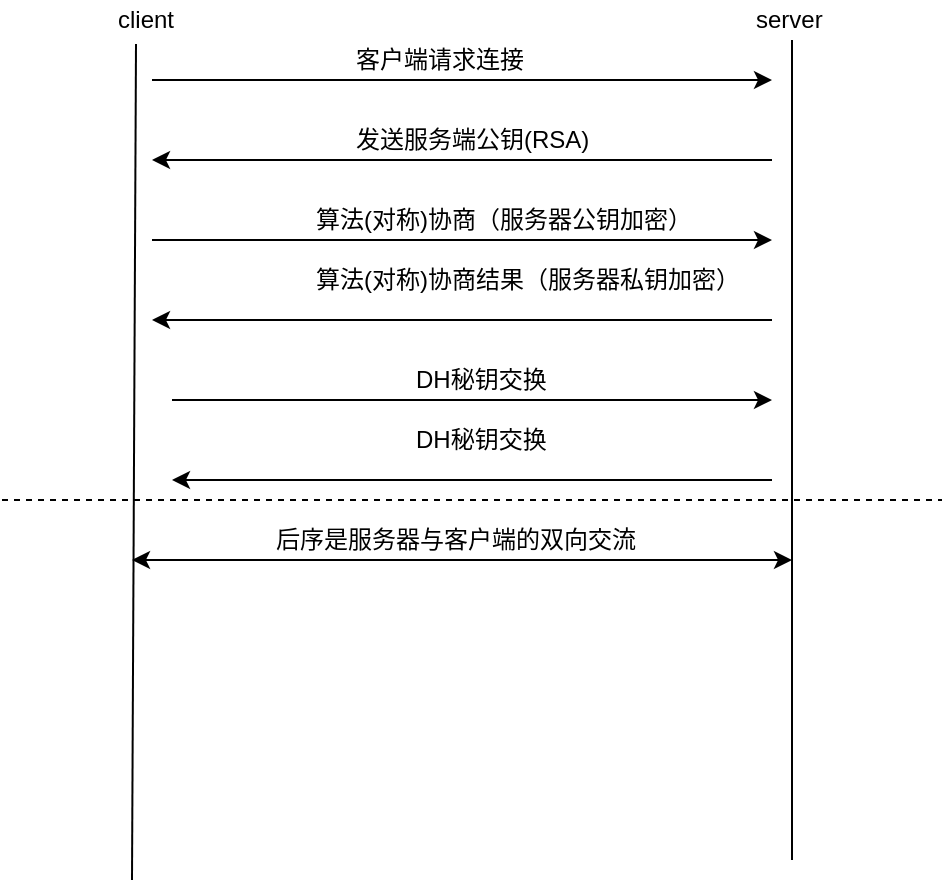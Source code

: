 <mxfile version="12.2.4" pages="1"><diagram id="xqZTfX2J8FaeXZMykg9I" name="Page-1"><mxGraphModel dx="748" dy="413" grid="1" gridSize="10" guides="1" tooltips="1" connect="1" arrows="1" fold="1" page="1" pageScale="1" pageWidth="827" pageHeight="1169" math="0" shadow="0"><root><mxCell id="0"/><mxCell id="1" parent="0"/><mxCell id="2" value="client" style="text;html=1;resizable=0;points=[];autosize=1;align=left;verticalAlign=top;spacingTop=-4;" parent="1" vertex="1"><mxGeometry x="151" y="80" width="40" height="20" as="geometry"/></mxCell><mxCell id="3" value="server" style="text;html=1;resizable=0;points=[];autosize=1;align=left;verticalAlign=top;spacingTop=-4;" parent="1" vertex="1"><mxGeometry x="470" y="80" width="50" height="20" as="geometry"/></mxCell><mxCell id="4" value="" style="endArrow=classic;html=1;" parent="1" edge="1"><mxGeometry width="50" height="50" relative="1" as="geometry"><mxPoint x="170" y="120" as="sourcePoint"/><mxPoint x="480" y="120" as="targetPoint"/></mxGeometry></mxCell><mxCell id="5" value="" style="endArrow=none;html=1;entryX=0.275;entryY=1.1;entryDx=0;entryDy=0;entryPerimeter=0;" parent="1" target="2" edge="1"><mxGeometry width="50" height="50" relative="1" as="geometry"><mxPoint x="160" y="520" as="sourcePoint"/><mxPoint x="200" y="150" as="targetPoint"/></mxGeometry></mxCell><mxCell id="6" value="客户端请求连接" style="text;html=1;resizable=0;points=[];autosize=1;align=left;verticalAlign=top;spacingTop=-4;" parent="1" vertex="1"><mxGeometry x="270" y="100" width="100" height="20" as="geometry"/></mxCell><mxCell id="7" value="" style="endArrow=classic;html=1;" parent="1" edge="1"><mxGeometry width="50" height="50" relative="1" as="geometry"><mxPoint x="480" y="160" as="sourcePoint"/><mxPoint x="170" y="160" as="targetPoint"/></mxGeometry></mxCell><mxCell id="8" value="" style="endArrow=none;html=1;" parent="1" edge="1"><mxGeometry width="50" height="50" relative="1" as="geometry"><mxPoint x="490" y="510" as="sourcePoint"/><mxPoint x="490" y="100" as="targetPoint"/></mxGeometry></mxCell><mxCell id="9" value="发送服务端公钥(RSA)" style="text;html=1;resizable=0;points=[];autosize=1;align=left;verticalAlign=top;spacingTop=-4;" parent="1" vertex="1"><mxGeometry x="270" y="140" width="130" height="20" as="geometry"/></mxCell><mxCell id="10" value="" style="endArrow=classic;html=1;" parent="1" edge="1"><mxGeometry width="50" height="50" relative="1" as="geometry"><mxPoint x="170" y="200" as="sourcePoint"/><mxPoint x="480" y="200" as="targetPoint"/></mxGeometry></mxCell><mxCell id="11" value="算法(对称)协商（服务器公钥加密）" style="text;html=1;resizable=0;points=[];autosize=1;align=left;verticalAlign=top;spacingTop=-4;" parent="1" vertex="1"><mxGeometry x="250" y="180" width="200" height="20" as="geometry"/></mxCell><mxCell id="12" value="" style="endArrow=classic;html=1;" parent="1" edge="1"><mxGeometry width="50" height="50" relative="1" as="geometry"><mxPoint x="480" y="240" as="sourcePoint"/><mxPoint x="170" y="240" as="targetPoint"/></mxGeometry></mxCell><mxCell id="14" value="" style="endArrow=classic;html=1;" parent="1" edge="1"><mxGeometry width="50" height="50" relative="1" as="geometry"><mxPoint x="180" y="280" as="sourcePoint"/><mxPoint x="480" y="280" as="targetPoint"/></mxGeometry></mxCell><mxCell id="16" value="" style="endArrow=classic;html=1;" parent="1" edge="1"><mxGeometry width="50" height="50" relative="1" as="geometry"><mxPoint x="480" y="320" as="sourcePoint"/><mxPoint x="180" y="320" as="targetPoint"/></mxGeometry></mxCell><mxCell id="19" value="" style="endArrow=none;dashed=1;html=1;" parent="1" edge="1"><mxGeometry width="50" height="50" relative="1" as="geometry"><mxPoint x="95" y="330" as="sourcePoint"/><mxPoint x="565" y="330" as="targetPoint"/></mxGeometry></mxCell><mxCell id="36" value="后序是服务器与客户端的双向交流" style="text;html=1;resizable=0;points=[];autosize=1;align=left;verticalAlign=top;spacingTop=-4;" parent="1" vertex="1"><mxGeometry x="230" y="340" width="200" height="20" as="geometry"/></mxCell><mxCell id="37" value="" style="endArrow=classic;startArrow=classic;html=1;" parent="1" edge="1"><mxGeometry width="50" height="50" relative="1" as="geometry"><mxPoint x="160" y="360" as="sourcePoint"/><mxPoint x="490" y="360" as="targetPoint"/></mxGeometry></mxCell><mxCell id="38" value="DH秘钥交换" style="text;html=1;resizable=0;points=[];autosize=1;align=left;verticalAlign=top;spacingTop=-4;" parent="1" vertex="1"><mxGeometry x="300" y="260" width="80" height="20" as="geometry"/></mxCell><mxCell id="39" value="DH秘钥交换" style="text;html=1;resizable=0;points=[];autosize=1;align=left;verticalAlign=top;spacingTop=-4;" parent="1" vertex="1"><mxGeometry x="300" y="290" width="80" height="20" as="geometry"/></mxCell><mxCell id="40" value="算法(对称)协商结果（服务器私钥加密）" style="text;html=1;resizable=0;points=[];autosize=1;align=left;verticalAlign=top;spacingTop=-4;" parent="1" vertex="1"><mxGeometry x="250" y="210" width="230" height="20" as="geometry"/></mxCell></root></mxGraphModel></diagram></mxfile>
